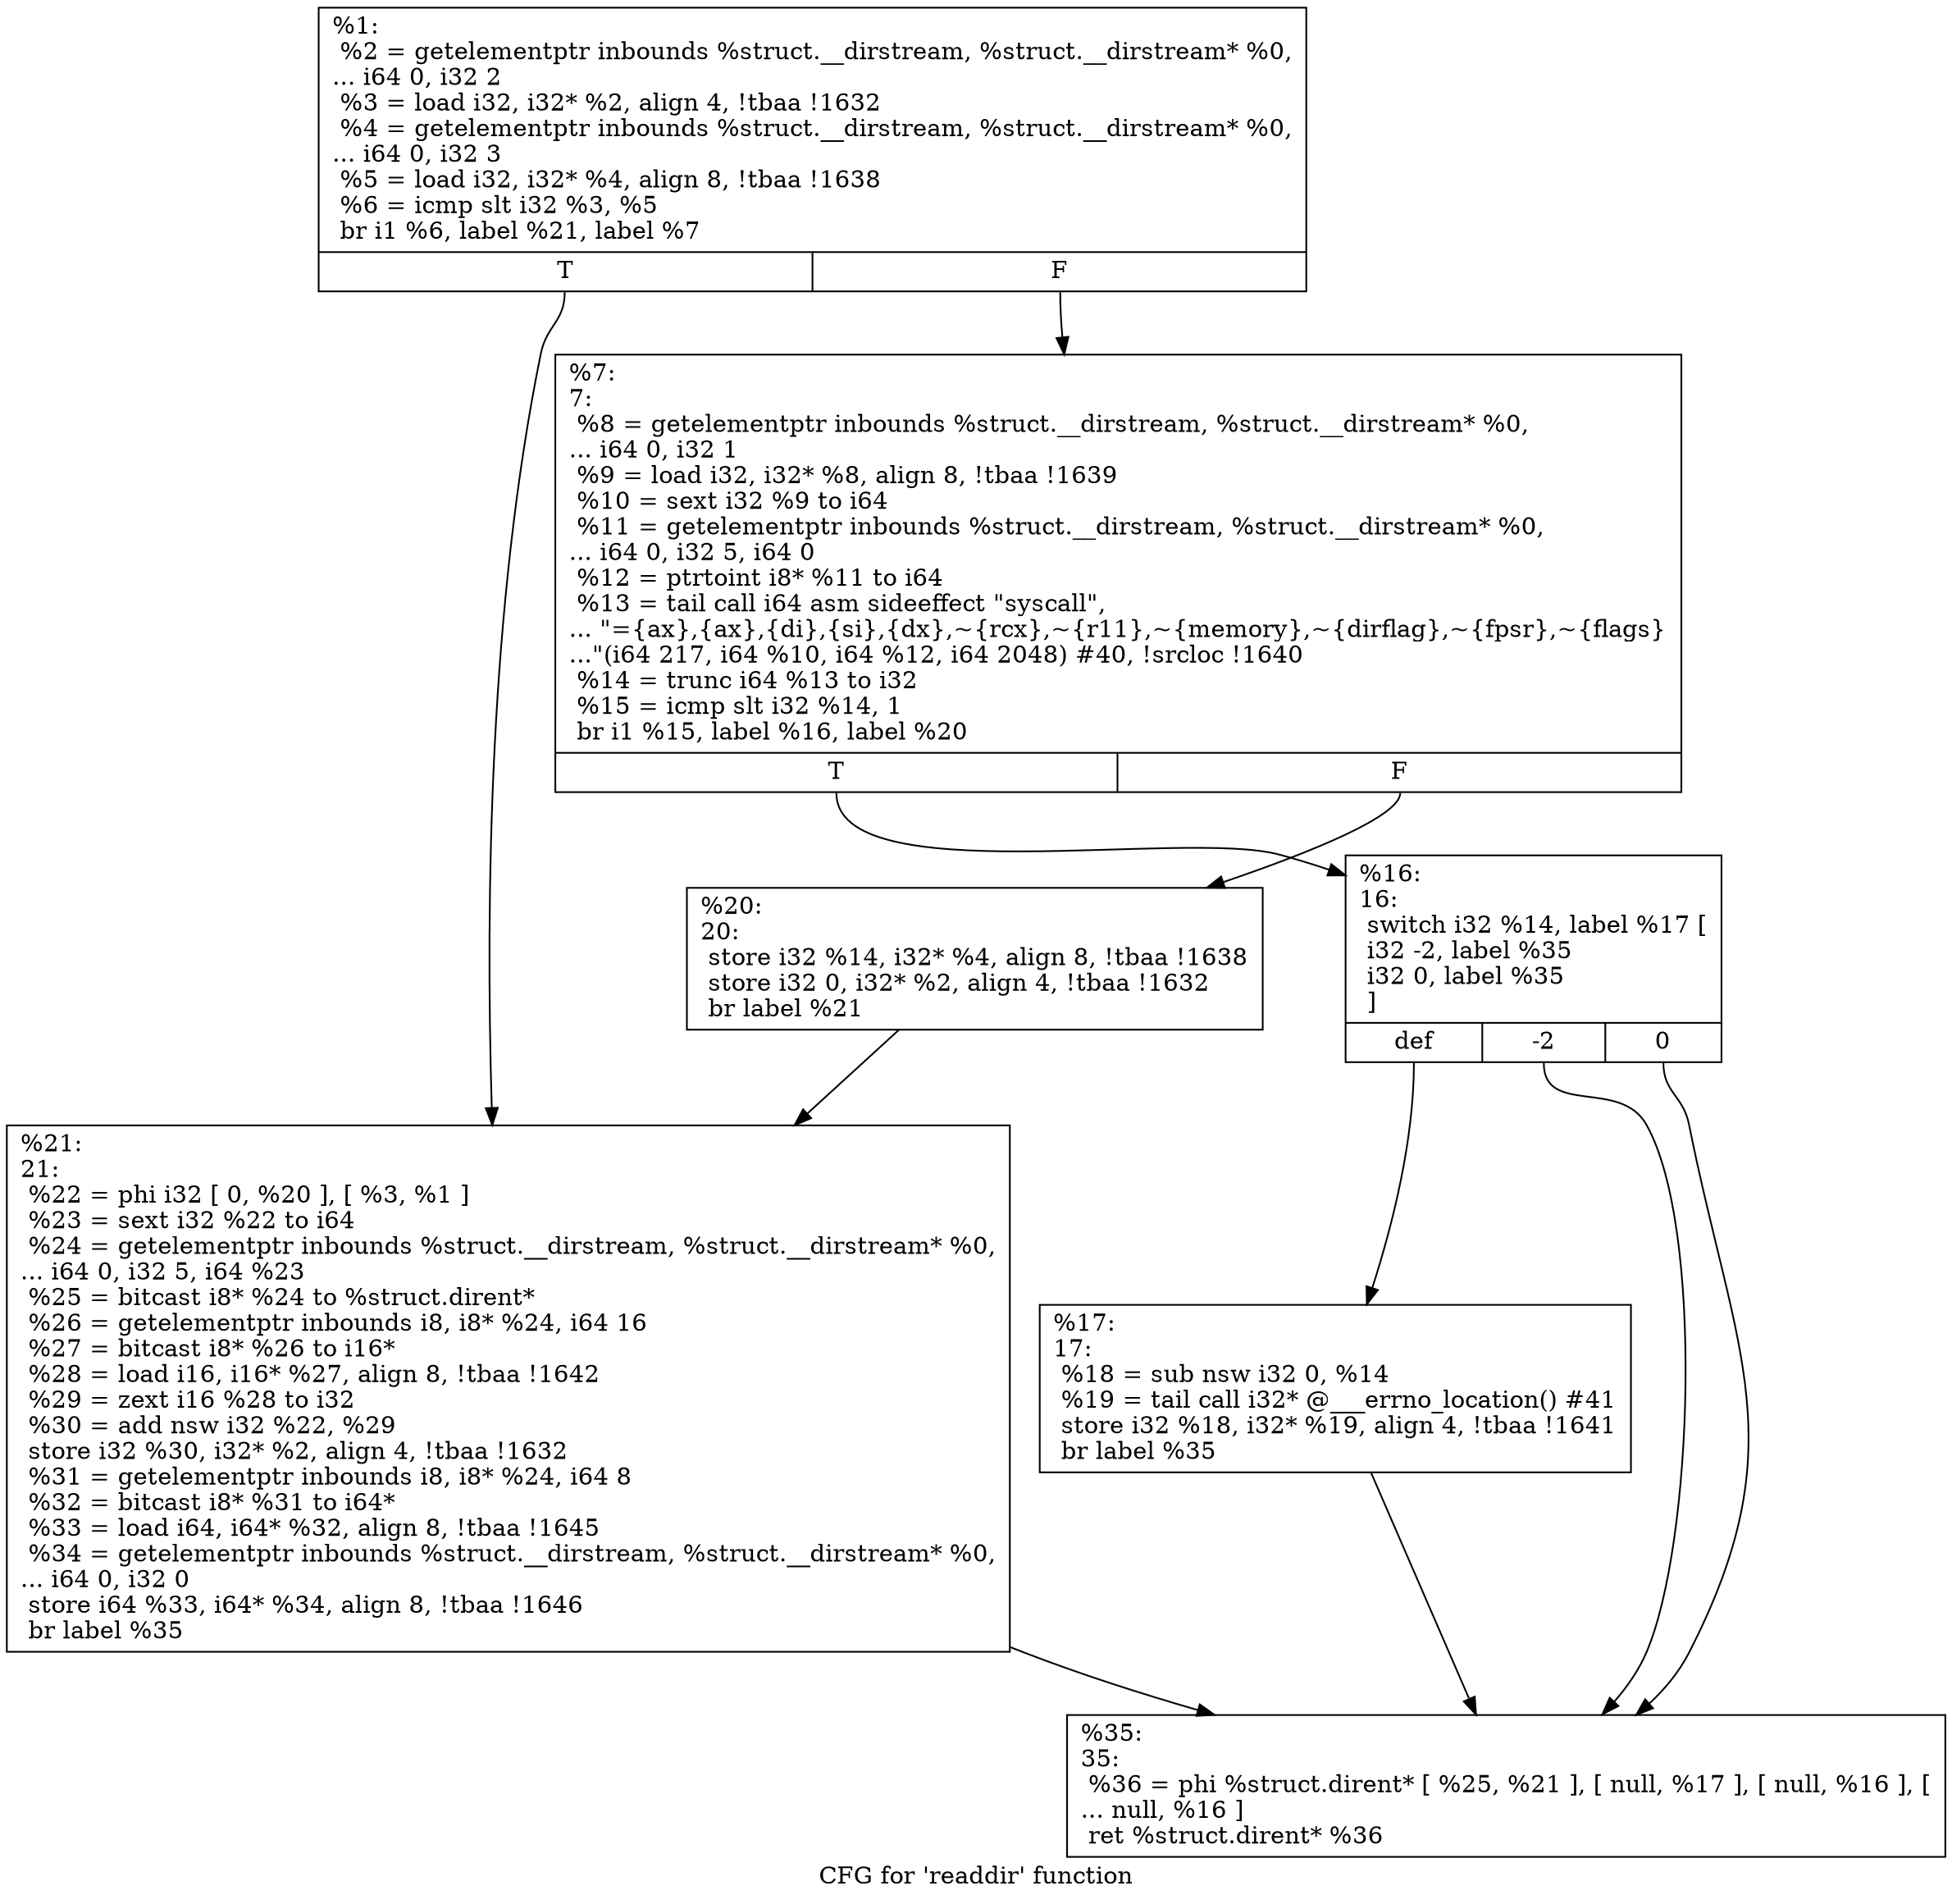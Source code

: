 digraph "CFG for 'readdir' function" {
	label="CFG for 'readdir' function";

	Node0x1846de0 [shape=record,label="{%1:\l  %2 = getelementptr inbounds %struct.__dirstream, %struct.__dirstream* %0,\l... i64 0, i32 2\l  %3 = load i32, i32* %2, align 4, !tbaa !1632\l  %4 = getelementptr inbounds %struct.__dirstream, %struct.__dirstream* %0,\l... i64 0, i32 3\l  %5 = load i32, i32* %4, align 8, !tbaa !1638\l  %6 = icmp slt i32 %3, %5\l  br i1 %6, label %21, label %7\l|{<s0>T|<s1>F}}"];
	Node0x1846de0:s0 -> Node0x18476f0;
	Node0x1846de0:s1 -> Node0x1847200;
	Node0x1847200 [shape=record,label="{%7:\l7:                                                \l  %8 = getelementptr inbounds %struct.__dirstream, %struct.__dirstream* %0,\l... i64 0, i32 1\l  %9 = load i32, i32* %8, align 8, !tbaa !1639\l  %10 = sext i32 %9 to i64\l  %11 = getelementptr inbounds %struct.__dirstream, %struct.__dirstream* %0,\l... i64 0, i32 5, i64 0\l  %12 = ptrtoint i8* %11 to i64\l  %13 = tail call i64 asm sideeffect \"syscall\",\l... \"=\{ax\},\{ax\},\{di\},\{si\},\{dx\},~\{rcx\},~\{r11\},~\{memory\},~\{dirflag\},~\{fpsr\},~\{flags\}\l...\"(i64 217, i64 %10, i64 %12, i64 2048) #40, !srcloc !1640\l  %14 = trunc i64 %13 to i32\l  %15 = icmp slt i32 %14, 1\l  br i1 %15, label %16, label %20\l|{<s0>T|<s1>F}}"];
	Node0x1847200:s0 -> Node0x1847600;
	Node0x1847200:s1 -> Node0x18476a0;
	Node0x1847600 [shape=record,label="{%16:\l16:                                               \l  switch i32 %14, label %17 [\l    i32 -2, label %35\l    i32 0, label %35\l  ]\l|{<s0>def|<s1>-2|<s2>0}}"];
	Node0x1847600:s0 -> Node0x1847650;
	Node0x1847600:s1 -> Node0x1847740;
	Node0x1847600:s2 -> Node0x1847740;
	Node0x1847650 [shape=record,label="{%17:\l17:                                               \l  %18 = sub nsw i32 0, %14\l  %19 = tail call i32* @___errno_location() #41\l  store i32 %18, i32* %19, align 4, !tbaa !1641\l  br label %35\l}"];
	Node0x1847650 -> Node0x1847740;
	Node0x18476a0 [shape=record,label="{%20:\l20:                                               \l  store i32 %14, i32* %4, align 8, !tbaa !1638\l  store i32 0, i32* %2, align 4, !tbaa !1632\l  br label %21\l}"];
	Node0x18476a0 -> Node0x18476f0;
	Node0x18476f0 [shape=record,label="{%21:\l21:                                               \l  %22 = phi i32 [ 0, %20 ], [ %3, %1 ]\l  %23 = sext i32 %22 to i64\l  %24 = getelementptr inbounds %struct.__dirstream, %struct.__dirstream* %0,\l... i64 0, i32 5, i64 %23\l  %25 = bitcast i8* %24 to %struct.dirent*\l  %26 = getelementptr inbounds i8, i8* %24, i64 16\l  %27 = bitcast i8* %26 to i16*\l  %28 = load i16, i16* %27, align 8, !tbaa !1642\l  %29 = zext i16 %28 to i32\l  %30 = add nsw i32 %22, %29\l  store i32 %30, i32* %2, align 4, !tbaa !1632\l  %31 = getelementptr inbounds i8, i8* %24, i64 8\l  %32 = bitcast i8* %31 to i64*\l  %33 = load i64, i64* %32, align 8, !tbaa !1645\l  %34 = getelementptr inbounds %struct.__dirstream, %struct.__dirstream* %0,\l... i64 0, i32 0\l  store i64 %33, i64* %34, align 8, !tbaa !1646\l  br label %35\l}"];
	Node0x18476f0 -> Node0x1847740;
	Node0x1847740 [shape=record,label="{%35:\l35:                                               \l  %36 = phi %struct.dirent* [ %25, %21 ], [ null, %17 ], [ null, %16 ], [\l... null, %16 ]\l  ret %struct.dirent* %36\l}"];
}
